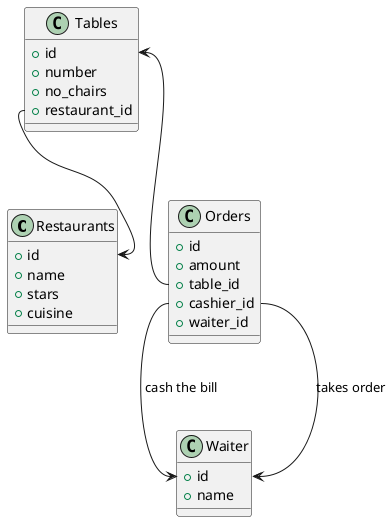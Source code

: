 @startuml

class Restaurants{
  + id
  + name
  + stars
  + cuisine
}

class Tables{
  + id
  + number
  + no_chairs
  + restaurant_id
}

class Orders{
  + id
  + amount
  + table_id
  + cashier_id
  + waiter_id
}

class Waiter{
  + id
  + name
}

Tables::id <-- Orders::table_id
Tables::restaurant_id  --> Restaurants::id
Orders::cashier_id --> Waiter::id: cash the bill
Orders::cashier_id --> Waiter::id: takes order
@enduml
